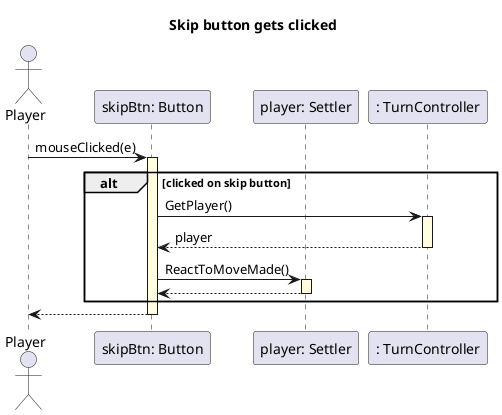 @startuml seq

skinparam SequenceLifeLineBackgroundColor LightYellow

title "Skip button gets clicked"

Actor Player as player
participant "skipBtn: Button" as env

player -> env ++: mouseClicked(e)

    alt clicked on skip button

        participant "player: Settler" as settler
        participant ": TurnController" as turn

        env -> turn ++: GetPlayer()
        return player

        env -> settler ++: ReactToMoveMade()
        return
        
    end

return

@enduml